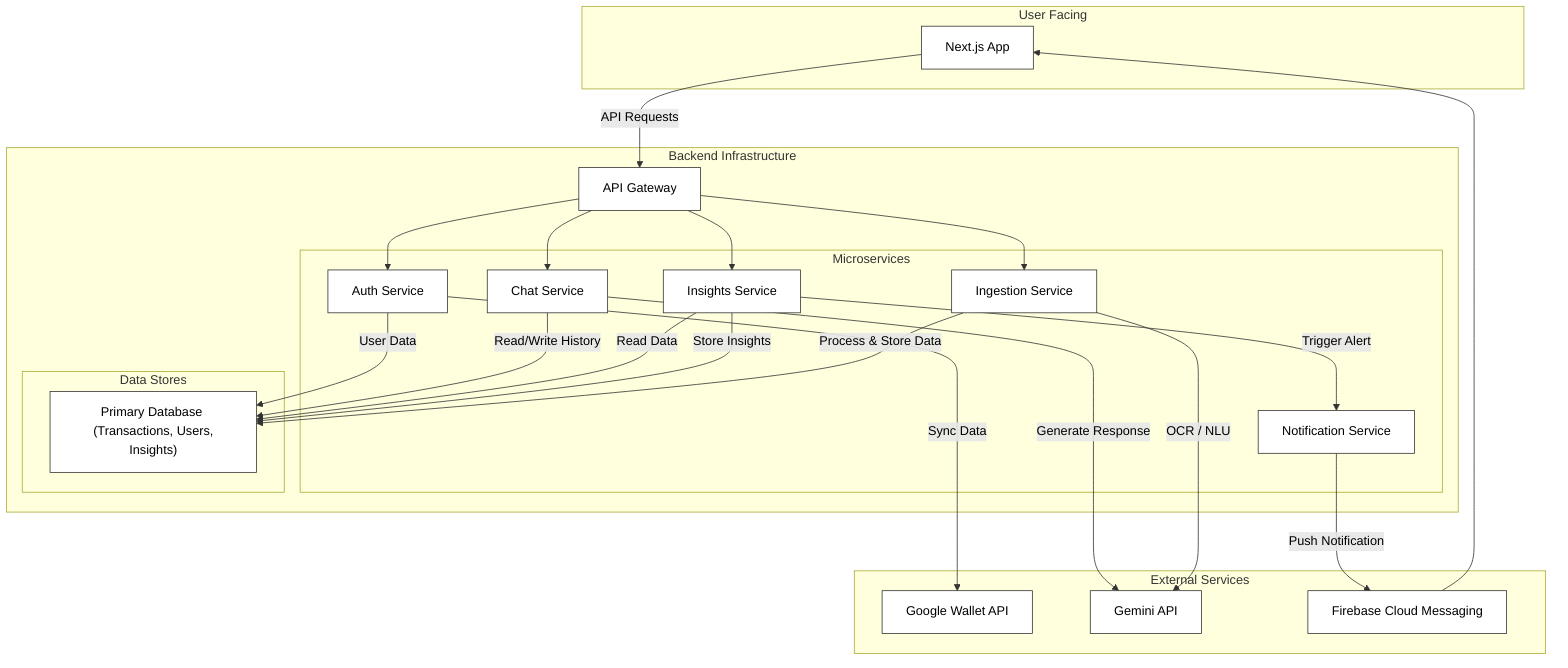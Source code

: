 graph TD
    %% Define Styles for a cleaner look
    classDef default fill:#fff,stroke:#333,stroke-width:1px;
    classDef group fill:#f9f9f9,stroke:#aaa,stroke-width:2px,stroke-dasharray: 5 5;
    classDef label fill:#e0e0e0,stroke:#333,color:#000;

    %% Main Structure
    subgraph User Facing
        App[Next.js App]
    end

    subgraph Backend Infrastructure
        APIGateway[API Gateway]

        subgraph Microservices
            Auth[Auth Service]
            Chat[Chat Service]
            Insights[Insights Service]
            Ingestion[Ingestion Service]
            Notification[Notification Service]
        end

        subgraph Data Stores
            DB["Primary Database <br> (Transactions, Users, Insights)"]
        end
    end

    subgraph External Services
        GoogleWallet[Google Wallet API]
        Gemini[Gemini API]
        Firebase[Firebase Cloud Messaging]
    end
    
    %% Connections
    App -- API Requests --> APIGateway
    APIGateway --> Auth
    APIGateway --> Chat
    APIGateway --> Insights
    APIGateway --> Ingestion

    Auth -- User Data --> DB
    Auth -- Sync Data --> GoogleWallet
    
    Chat -- "Read/Write History" --> DB
    Chat -- Generate Response --> Gemini

    Insights -- Read Data --> DB
    Insights -- Store Insights --> DB
    Insights -- Trigger Alert --> Notification

    Ingestion -- "Process & Store Data" --> DB
    Ingestion -- "OCR / NLU" --> Gemini
    
    Notification -- Push Notification --> Firebase
    Firebase --> App

    %% Apply Styles to groups
    class App,APIGateway,Auth,Chat,Insights,Ingestion,Notification,DB,GoogleWallet,Gemini,Firebase default;